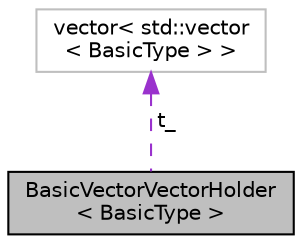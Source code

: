 digraph "BasicVectorVectorHolder&lt; BasicType &gt;"
{
  edge [fontname="Helvetica",fontsize="10",labelfontname="Helvetica",labelfontsize="10"];
  node [fontname="Helvetica",fontsize="10",shape=record];
  Node1 [label="BasicVectorVectorHolder\l\< BasicType \>",height=0.2,width=0.4,color="black", fillcolor="grey75", style="filled", fontcolor="black"];
  Node2 -> Node1 [dir="back",color="darkorchid3",fontsize="10",style="dashed",label=" t_" ,fontname="Helvetica"];
  Node2 [label="vector\< std::vector\l\< BasicType \> \>",height=0.2,width=0.4,color="grey75", fillcolor="white", style="filled"];
}
